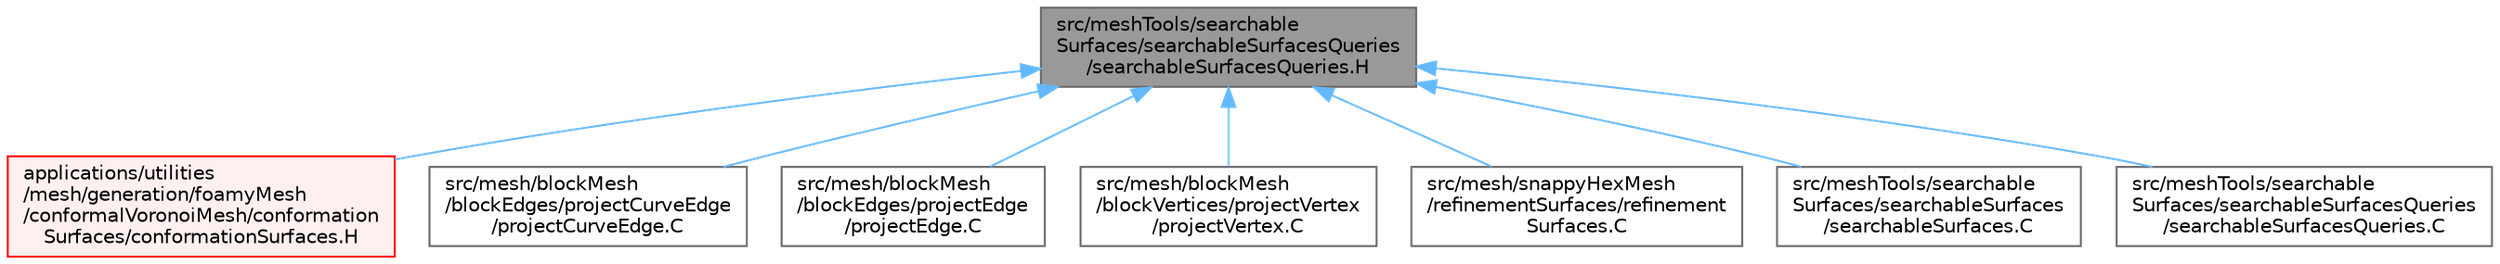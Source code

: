 digraph "src/meshTools/searchableSurfaces/searchableSurfacesQueries/searchableSurfacesQueries.H"
{
 // LATEX_PDF_SIZE
  bgcolor="transparent";
  edge [fontname=Helvetica,fontsize=10,labelfontname=Helvetica,labelfontsize=10];
  node [fontname=Helvetica,fontsize=10,shape=box,height=0.2,width=0.4];
  Node1 [id="Node000001",label="src/meshTools/searchable\lSurfaces/searchableSurfacesQueries\l/searchableSurfacesQueries.H",height=0.2,width=0.4,color="gray40", fillcolor="grey60", style="filled", fontcolor="black",tooltip=" "];
  Node1 -> Node2 [id="edge1_Node000001_Node000002",dir="back",color="steelblue1",style="solid",tooltip=" "];
  Node2 [id="Node000002",label="applications/utilities\l/mesh/generation/foamyMesh\l/conformalVoronoiMesh/conformation\lSurfaces/conformationSurfaces.H",height=0.2,width=0.4,color="red", fillcolor="#FFF0F0", style="filled",URL="$conformationSurfaces_8H.html",tooltip=" "];
  Node1 -> Node27 [id="edge2_Node000001_Node000027",dir="back",color="steelblue1",style="solid",tooltip=" "];
  Node27 [id="Node000027",label="src/mesh/blockMesh\l/blockEdges/projectCurveEdge\l/projectCurveEdge.C",height=0.2,width=0.4,color="grey40", fillcolor="white", style="filled",URL="$projectCurveEdge_8C.html",tooltip=" "];
  Node1 -> Node28 [id="edge3_Node000001_Node000028",dir="back",color="steelblue1",style="solid",tooltip=" "];
  Node28 [id="Node000028",label="src/mesh/blockMesh\l/blockEdges/projectEdge\l/projectEdge.C",height=0.2,width=0.4,color="grey40", fillcolor="white", style="filled",URL="$projectEdge_8C.html",tooltip=" "];
  Node1 -> Node29 [id="edge4_Node000001_Node000029",dir="back",color="steelblue1",style="solid",tooltip=" "];
  Node29 [id="Node000029",label="src/mesh/blockMesh\l/blockVertices/projectVertex\l/projectVertex.C",height=0.2,width=0.4,color="grey40", fillcolor="white", style="filled",URL="$projectVertex_8C.html",tooltip=" "];
  Node1 -> Node30 [id="edge5_Node000001_Node000030",dir="back",color="steelblue1",style="solid",tooltip=" "];
  Node30 [id="Node000030",label="src/mesh/snappyHexMesh\l/refinementSurfaces/refinement\lSurfaces.C",height=0.2,width=0.4,color="grey40", fillcolor="white", style="filled",URL="$refinementSurfaces_8C.html",tooltip=" "];
  Node1 -> Node31 [id="edge6_Node000001_Node000031",dir="back",color="steelblue1",style="solid",tooltip=" "];
  Node31 [id="Node000031",label="src/meshTools/searchable\lSurfaces/searchableSurfaces\l/searchableSurfaces.C",height=0.2,width=0.4,color="grey40", fillcolor="white", style="filled",URL="$searchableSurfaces_8C.html",tooltip=" "];
  Node1 -> Node32 [id="edge7_Node000001_Node000032",dir="back",color="steelblue1",style="solid",tooltip=" "];
  Node32 [id="Node000032",label="src/meshTools/searchable\lSurfaces/searchableSurfacesQueries\l/searchableSurfacesQueries.C",height=0.2,width=0.4,color="grey40", fillcolor="white", style="filled",URL="$searchableSurfacesQueries_8C.html",tooltip=" "];
}
